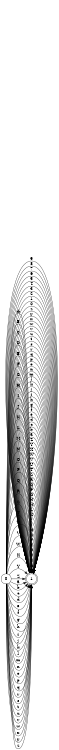 digraph finite_state_machine {
	rankdir=LR size="8,5"
	node [shape=doublecircle]
	1
	node [shape=circle]
	0 -> 1 [label=A]
	node [shape=circle]
	0 -> 1 [label=B]
	node [shape=circle]
	0 -> 1 [label=C]
	node [shape=circle]
	0 -> 1 [label=D]
	node [shape=circle]
	0 -> 1 [label=E]
	node [shape=circle]
	0 -> 1 [label=F]
	node [shape=circle]
	0 -> 1 [label=G]
	node [shape=circle]
	0 -> 1 [label=H]
	node [shape=circle]
	0 -> 1 [label=I]
	node [shape=circle]
	0 -> 1 [label=J]
	node [shape=circle]
	0 -> 1 [label=K]
	node [shape=circle]
	0 -> 1 [label=L]
	node [shape=circle]
	0 -> 1 [label=M]
	node [shape=circle]
	0 -> 1 [label=N]
	node [shape=circle]
	0 -> 1 [label=O]
	node [shape=circle]
	0 -> 1 [label=P]
	node [shape=circle]
	0 -> 1 [label=Q]
	node [shape=circle]
	0 -> 1 [label=R]
	node [shape=circle]
	0 -> 1 [label=S]
	node [shape=circle]
	0 -> 1 [label=T]
	node [shape=circle]
	0 -> 1 [label=U]
	node [shape=circle]
	0 -> 1 [label=V]
	node [shape=circle]
	0 -> 1 [label=W]
	node [shape=circle]
	0 -> 1 [label=X]
	node [shape=circle]
	0 -> 1 [label=Y]
	node [shape=circle]
	0 -> 1 [label=Z]
	node [shape=circle]
	0 -> 1 [label=a]
	node [shape=circle]
	0 -> 1 [label=b]
	node [shape=circle]
	0 -> 1 [label=c]
	node [shape=circle]
	0 -> 1 [label=d]
	node [shape=circle]
	0 -> 1 [label=e]
	node [shape=circle]
	0 -> 1 [label=f]
	node [shape=circle]
	0 -> 1 [label=g]
	node [shape=circle]
	0 -> 1 [label=h]
	node [shape=circle]
	0 -> 1 [label=i]
	node [shape=circle]
	0 -> 1 [label=j]
	node [shape=circle]
	0 -> 1 [label=k]
	node [shape=circle]
	0 -> 1 [label=l]
	node [shape=circle]
	0 -> 1 [label=m]
	node [shape=circle]
	0 -> 1 [label=n]
	node [shape=circle]
	0 -> 1 [label=o]
	node [shape=circle]
	0 -> 1 [label=p]
	node [shape=circle]
	0 -> 1 [label=q]
	node [shape=circle]
	0 -> 1 [label=r]
	node [shape=circle]
	0 -> 1 [label=s]
	node [shape=circle]
	0 -> 1 [label=t]
	node [shape=circle]
	0 -> 1 [label=u]
	node [shape=circle]
	0 -> 1 [label=v]
	node [shape=circle]
	0 -> 1 [label=w]
	node [shape=circle]
	0 -> 1 [label=x]
	node [shape=circle]
	0 -> 1 [label=y]
	node [shape=circle]
	0 -> 1 [label=z]
	node [shape=circle]
	1 -> 1 [label=A]
	node [shape=circle]
	1 -> 1 [label=B]
	node [shape=circle]
	1 -> 1 [label=C]
	node [shape=circle]
	1 -> 1 [label=D]
	node [shape=circle]
	1 -> 1 [label=E]
	node [shape=circle]
	1 -> 1 [label=F]
	node [shape=circle]
	1 -> 1 [label=G]
	node [shape=circle]
	1 -> 1 [label=H]
	node [shape=circle]
	1 -> 1 [label=I]
	node [shape=circle]
	1 -> 1 [label=J]
	node [shape=circle]
	1 -> 1 [label=K]
	node [shape=circle]
	1 -> 1 [label=L]
	node [shape=circle]
	1 -> 1 [label=M]
	node [shape=circle]
	1 -> 1 [label=N]
	node [shape=circle]
	1 -> 1 [label=O]
	node [shape=circle]
	1 -> 1 [label=P]
	node [shape=circle]
	1 -> 1 [label=Q]
	node [shape=circle]
	1 -> 1 [label=R]
	node [shape=circle]
	1 -> 1 [label=S]
	node [shape=circle]
	1 -> 1 [label=T]
	node [shape=circle]
	1 -> 1 [label=U]
	node [shape=circle]
	1 -> 1 [label=V]
	node [shape=circle]
	1 -> 1 [label=W]
	node [shape=circle]
	1 -> 1 [label=X]
	node [shape=circle]
	1 -> 1 [label=Y]
	node [shape=circle]
	1 -> 1 [label=Z]
	node [shape=circle]
	1 -> 1 [label=a]
	node [shape=circle]
	1 -> 1 [label=b]
	node [shape=circle]
	1 -> 1 [label=c]
	node [shape=circle]
	1 -> 1 [label=d]
	node [shape=circle]
	1 -> 1 [label=e]
	node [shape=circle]
	1 -> 1 [label=f]
	node [shape=circle]
	1 -> 1 [label=g]
	node [shape=circle]
	1 -> 1 [label=h]
	node [shape=circle]
	1 -> 1 [label=i]
	node [shape=circle]
	1 -> 1 [label=j]
	node [shape=circle]
	1 -> 1 [label=k]
	node [shape=circle]
	1 -> 1 [label=l]
	node [shape=circle]
	1 -> 1 [label=m]
	node [shape=circle]
	1 -> 1 [label=n]
	node [shape=circle]
	1 -> 1 [label=o]
	node [shape=circle]
	1 -> 1 [label=p]
	node [shape=circle]
	1 -> 1 [label=q]
	node [shape=circle]
	1 -> 1 [label=r]
	node [shape=circle]
	1 -> 1 [label=s]
	node [shape=circle]
	1 -> 1 [label=t]
	node [shape=circle]
	1 -> 1 [label=u]
	node [shape=circle]
	1 -> 1 [label=v]
	node [shape=circle]
	1 -> 1 [label=w]
	node [shape=circle]
	1 -> 1 [label=x]
	node [shape=circle]
	1 -> 1 [label=y]
	node [shape=circle]
	1 -> 1 [label=z]
	node [shape=circle]
	1 -> 1 [label=0]
	node [shape=circle]
	1 -> 1 [label=1]
	node [shape=circle]
	1 -> 1 [label=2]
	node [shape=circle]
	1 -> 1 [label=3]
	node [shape=circle]
	1 -> 1 [label=4]
	node [shape=circle]
	1 -> 1 [label=5]
	node [shape=circle]
	1 -> 1 [label=6]
	node [shape=circle]
	1 -> 1 [label=7]
	node [shape=circle]
	1 -> 1 [label=8]
	node [shape=circle]
	1 -> 1 [label=9]
}
